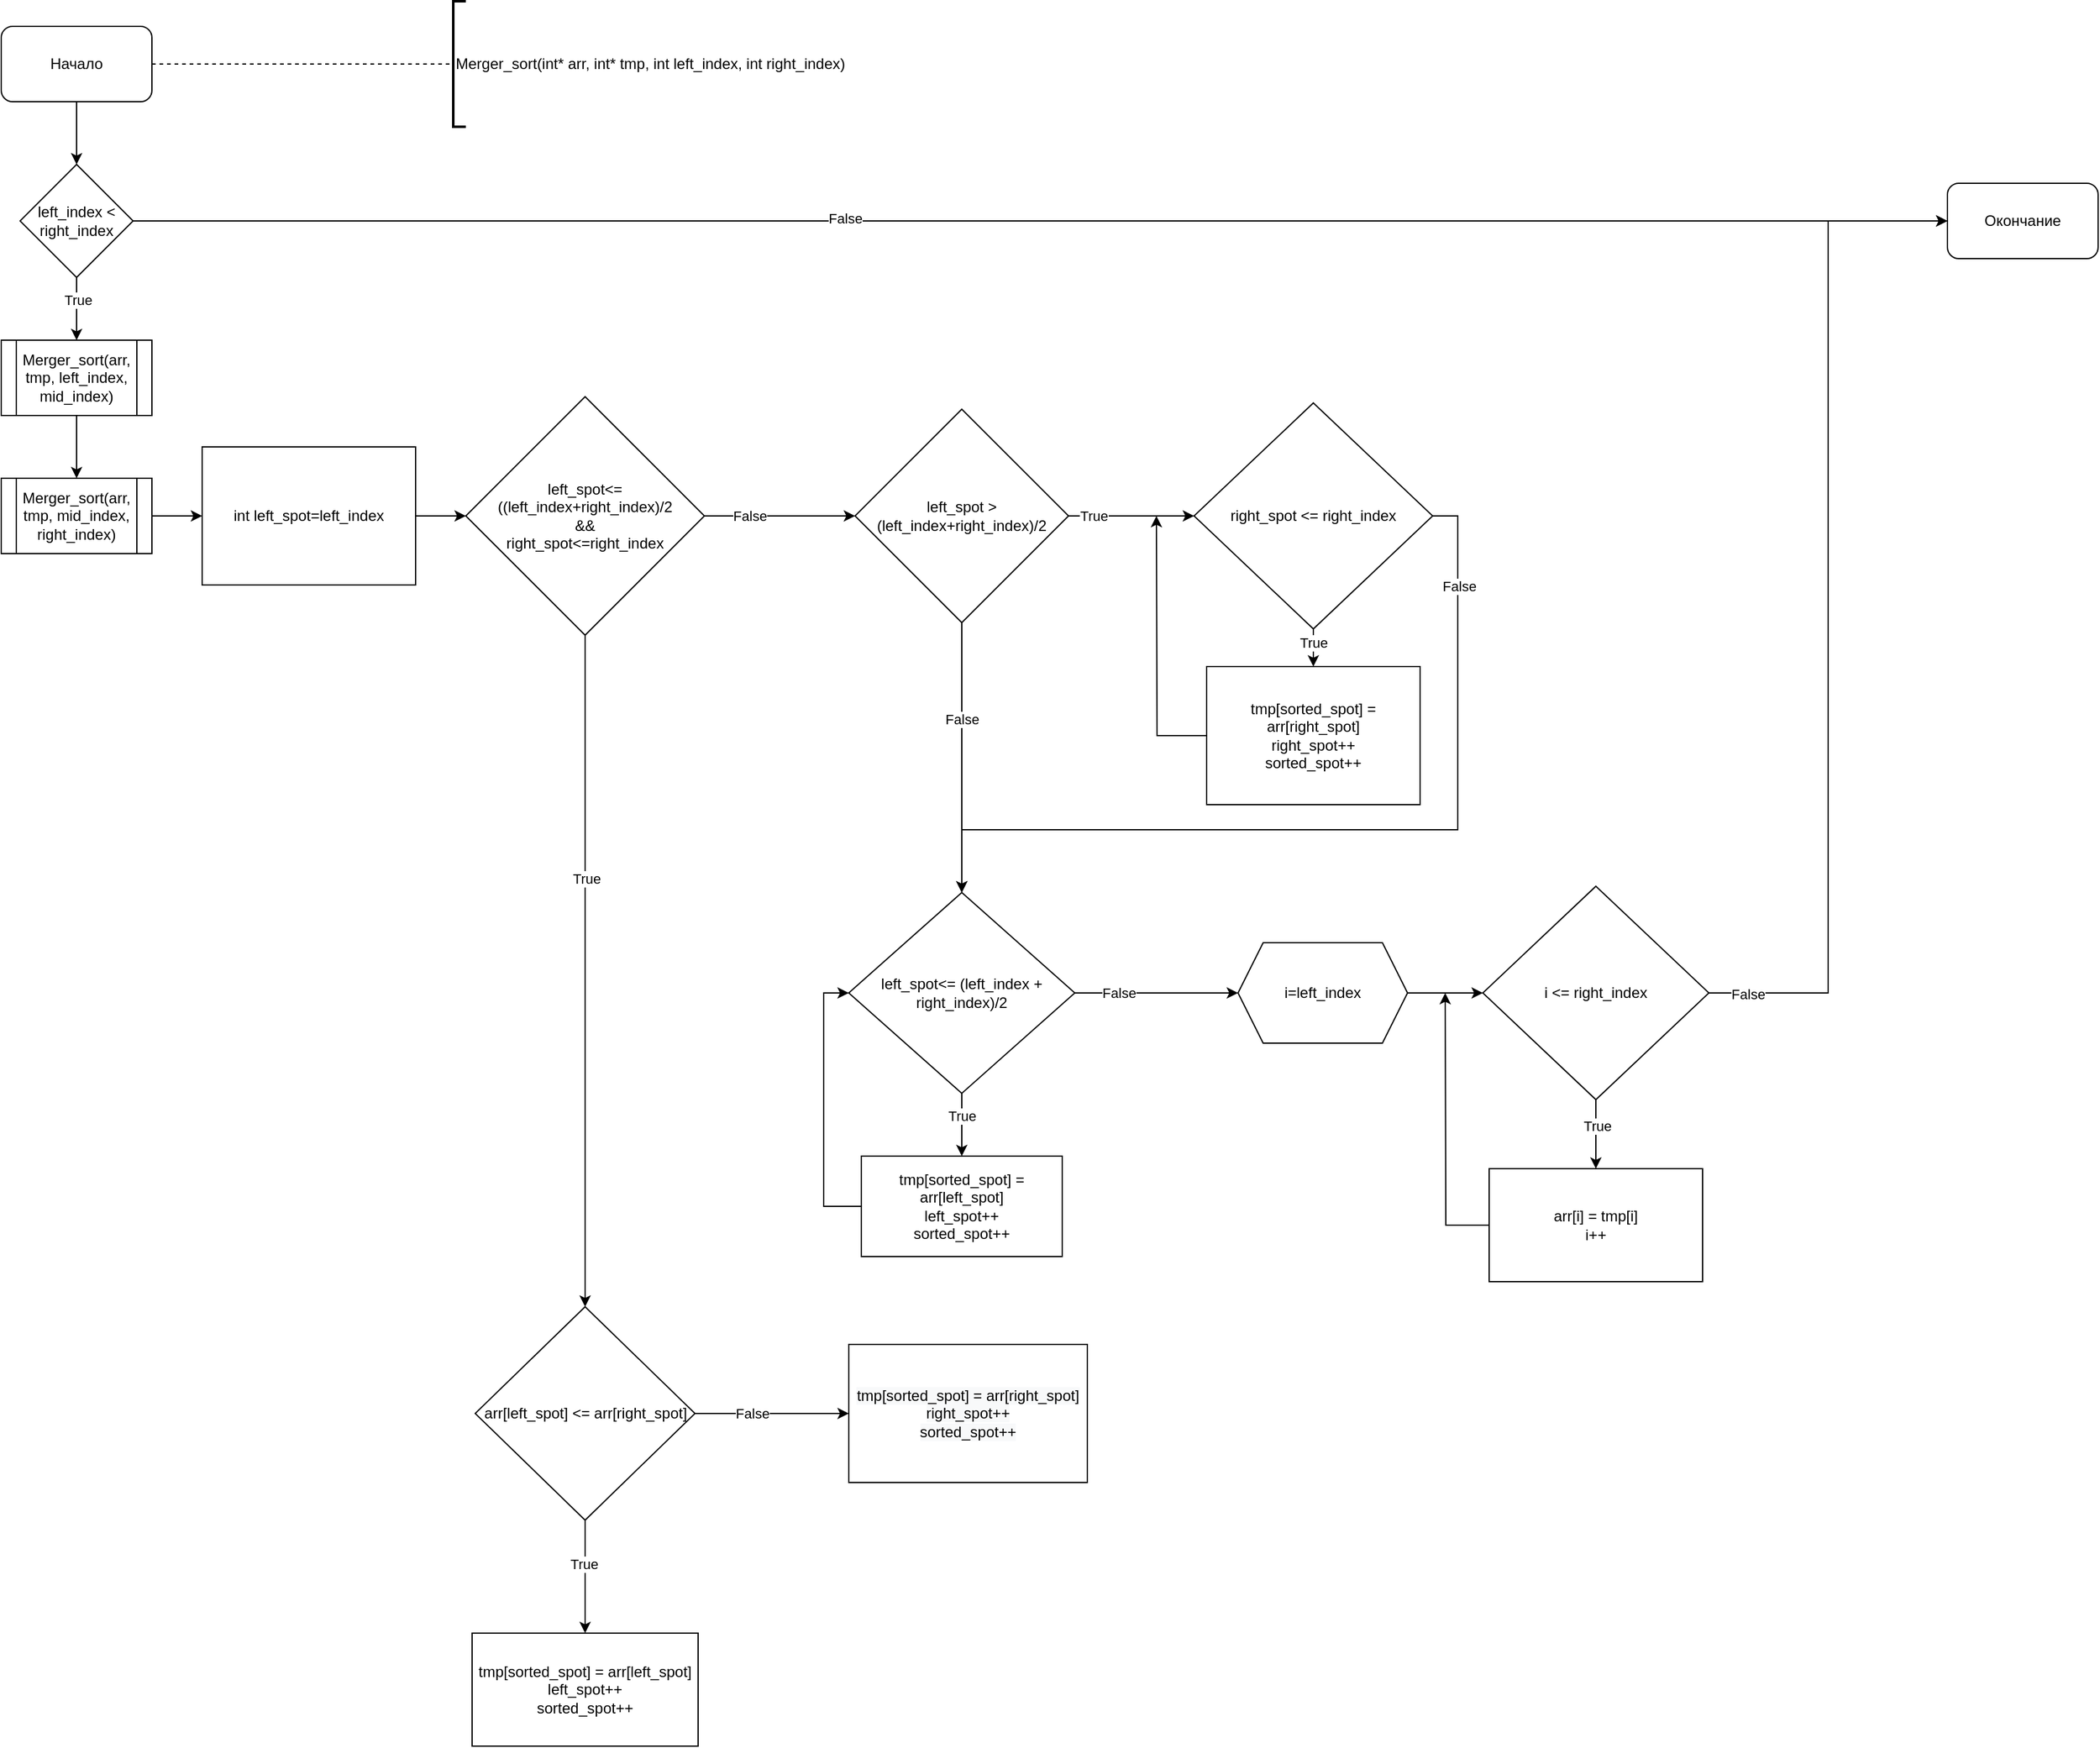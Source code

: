 <mxfile version="15.6.8" type="github">
  <diagram id="jkDw5KnAWA2Iy1HF7PQo" name="Page-1">
    <mxGraphModel dx="981" dy="1626" grid="1" gridSize="10" guides="1" tooltips="1" connect="1" arrows="1" fold="1" page="1" pageScale="1" pageWidth="850" pageHeight="1100" math="0" shadow="0">
      <root>
        <mxCell id="0" />
        <mxCell id="1" parent="0" />
        <mxCell id="MXh0XPTJ4W-5BztZ-EwL-6" value="" style="edgeStyle=orthogonalEdgeStyle;rounded=0;orthogonalLoop=1;jettySize=auto;html=1;" edge="1" parent="1" source="MXh0XPTJ4W-5BztZ-EwL-1" target="MXh0XPTJ4W-5BztZ-EwL-5">
          <mxGeometry relative="1" as="geometry" />
        </mxCell>
        <mxCell id="MXh0XPTJ4W-5BztZ-EwL-1" value="Начало" style="rounded=1;whiteSpace=wrap;html=1;" vertex="1" parent="1">
          <mxGeometry x="40" y="20" width="120" height="60" as="geometry" />
        </mxCell>
        <mxCell id="MXh0XPTJ4W-5BztZ-EwL-2" value="Merger_sort(int* arr, int* tmp, int left_index, int right_index)" style="strokeWidth=2;html=1;shape=mxgraph.flowchart.annotation_1;align=left;pointerEvents=1;" vertex="1" parent="1">
          <mxGeometry x="400" width="10" height="100" as="geometry" />
        </mxCell>
        <mxCell id="MXh0XPTJ4W-5BztZ-EwL-4" value="" style="endArrow=none;dashed=1;html=1;rounded=0;exitX=1;exitY=0.5;exitDx=0;exitDy=0;entryX=0;entryY=0.5;entryDx=0;entryDy=0;entryPerimeter=0;" edge="1" parent="1" source="MXh0XPTJ4W-5BztZ-EwL-1" target="MXh0XPTJ4W-5BztZ-EwL-2">
          <mxGeometry width="50" height="50" relative="1" as="geometry">
            <mxPoint x="400" y="320" as="sourcePoint" />
            <mxPoint x="450" y="270" as="targetPoint" />
          </mxGeometry>
        </mxCell>
        <mxCell id="MXh0XPTJ4W-5BztZ-EwL-10" value="" style="edgeStyle=orthogonalEdgeStyle;rounded=0;orthogonalLoop=1;jettySize=auto;html=1;" edge="1" parent="1" source="MXh0XPTJ4W-5BztZ-EwL-5" target="MXh0XPTJ4W-5BztZ-EwL-7">
          <mxGeometry relative="1" as="geometry" />
        </mxCell>
        <mxCell id="MXh0XPTJ4W-5BztZ-EwL-11" value="True" style="edgeLabel;html=1;align=center;verticalAlign=middle;resizable=0;points=[];" vertex="1" connectable="0" parent="MXh0XPTJ4W-5BztZ-EwL-10">
          <mxGeometry x="-0.301" y="1" relative="1" as="geometry">
            <mxPoint as="offset" />
          </mxGeometry>
        </mxCell>
        <mxCell id="MXh0XPTJ4W-5BztZ-EwL-13" value="" style="edgeStyle=orthogonalEdgeStyle;rounded=0;orthogonalLoop=1;jettySize=auto;html=1;" edge="1" parent="1" source="MXh0XPTJ4W-5BztZ-EwL-5" target="MXh0XPTJ4W-5BztZ-EwL-12">
          <mxGeometry relative="1" as="geometry" />
        </mxCell>
        <mxCell id="MXh0XPTJ4W-5BztZ-EwL-14" value="False" style="edgeLabel;html=1;align=center;verticalAlign=middle;resizable=0;points=[];" vertex="1" connectable="0" parent="MXh0XPTJ4W-5BztZ-EwL-13">
          <mxGeometry x="-0.216" y="2" relative="1" as="geometry">
            <mxPoint as="offset" />
          </mxGeometry>
        </mxCell>
        <mxCell id="MXh0XPTJ4W-5BztZ-EwL-5" value="left_index &amp;lt; right_index" style="rhombus;whiteSpace=wrap;html=1;" vertex="1" parent="1">
          <mxGeometry x="55" y="130" width="90" height="90" as="geometry" />
        </mxCell>
        <mxCell id="MXh0XPTJ4W-5BztZ-EwL-9" value="" style="edgeStyle=orthogonalEdgeStyle;rounded=0;orthogonalLoop=1;jettySize=auto;html=1;" edge="1" parent="1" source="MXh0XPTJ4W-5BztZ-EwL-7" target="MXh0XPTJ4W-5BztZ-EwL-8">
          <mxGeometry relative="1" as="geometry" />
        </mxCell>
        <mxCell id="MXh0XPTJ4W-5BztZ-EwL-7" value="Merger_sort(arr, tmp, left_index, mid_index)" style="shape=process;whiteSpace=wrap;html=1;backgroundOutline=1;" vertex="1" parent="1">
          <mxGeometry x="40" y="270" width="120" height="60" as="geometry" />
        </mxCell>
        <mxCell id="MXh0XPTJ4W-5BztZ-EwL-18" value="" style="edgeStyle=orthogonalEdgeStyle;rounded=0;orthogonalLoop=1;jettySize=auto;html=1;entryX=0;entryY=0.5;entryDx=0;entryDy=0;" edge="1" parent="1" source="MXh0XPTJ4W-5BztZ-EwL-8" target="MXh0XPTJ4W-5BztZ-EwL-41">
          <mxGeometry relative="1" as="geometry">
            <mxPoint x="220" y="410" as="targetPoint" />
          </mxGeometry>
        </mxCell>
        <mxCell id="MXh0XPTJ4W-5BztZ-EwL-8" value="Merger_sort(arr, tmp, mid_index, right_index)" style="shape=process;whiteSpace=wrap;html=1;backgroundOutline=1;" vertex="1" parent="1">
          <mxGeometry x="40" y="380" width="120" height="60" as="geometry" />
        </mxCell>
        <mxCell id="MXh0XPTJ4W-5BztZ-EwL-12" value="Окончание" style="rounded=1;whiteSpace=wrap;html=1;" vertex="1" parent="1">
          <mxGeometry x="1590" y="145" width="120" height="60" as="geometry" />
        </mxCell>
        <mxCell id="MXh0XPTJ4W-5BztZ-EwL-20" value="" style="edgeStyle=orthogonalEdgeStyle;rounded=0;orthogonalLoop=1;jettySize=auto;html=1;exitX=1;exitY=0.5;exitDx=0;exitDy=0;" edge="1" parent="1" source="MXh0XPTJ4W-5BztZ-EwL-41" target="MXh0XPTJ4W-5BztZ-EwL-19">
          <mxGeometry relative="1" as="geometry">
            <mxPoint x="360" y="410" as="sourcePoint" />
          </mxGeometry>
        </mxCell>
        <mxCell id="MXh0XPTJ4W-5BztZ-EwL-26" value="" style="edgeStyle=orthogonalEdgeStyle;rounded=0;orthogonalLoop=1;jettySize=auto;html=1;" edge="1" parent="1" source="MXh0XPTJ4W-5BztZ-EwL-19" target="MXh0XPTJ4W-5BztZ-EwL-21">
          <mxGeometry relative="1" as="geometry" />
        </mxCell>
        <mxCell id="MXh0XPTJ4W-5BztZ-EwL-28" value="True" style="edgeLabel;html=1;align=center;verticalAlign=middle;resizable=0;points=[];" vertex="1" connectable="0" parent="MXh0XPTJ4W-5BztZ-EwL-26">
          <mxGeometry x="-0.276" y="1" relative="1" as="geometry">
            <mxPoint as="offset" />
          </mxGeometry>
        </mxCell>
        <mxCell id="MXh0XPTJ4W-5BztZ-EwL-30" style="edgeStyle=orthogonalEdgeStyle;rounded=0;orthogonalLoop=1;jettySize=auto;html=1;exitX=1;exitY=0.5;exitDx=0;exitDy=0;entryX=0;entryY=0.5;entryDx=0;entryDy=0;" edge="1" parent="1" source="MXh0XPTJ4W-5BztZ-EwL-21" target="MXh0XPTJ4W-5BztZ-EwL-42">
          <mxGeometry relative="1" as="geometry">
            <mxPoint x="730" y="805.0" as="targetPoint" />
            <Array as="points" />
          </mxGeometry>
        </mxCell>
        <mxCell id="MXh0XPTJ4W-5BztZ-EwL-31" value="False" style="edgeLabel;html=1;align=center;verticalAlign=middle;resizable=0;points=[];" vertex="1" connectable="0" parent="MXh0XPTJ4W-5BztZ-EwL-30">
          <mxGeometry x="-0.264" relative="1" as="geometry">
            <mxPoint as="offset" />
          </mxGeometry>
        </mxCell>
        <mxCell id="MXh0XPTJ4W-5BztZ-EwL-34" style="edgeStyle=orthogonalEdgeStyle;rounded=0;orthogonalLoop=1;jettySize=auto;html=1;exitX=1;exitY=0.5;exitDx=0;exitDy=0;" edge="1" parent="1" source="MXh0XPTJ4W-5BztZ-EwL-19" target="MXh0XPTJ4W-5BztZ-EwL-33">
          <mxGeometry relative="1" as="geometry" />
        </mxCell>
        <mxCell id="MXh0XPTJ4W-5BztZ-EwL-35" value="False" style="edgeLabel;html=1;align=center;verticalAlign=middle;resizable=0;points=[];" vertex="1" connectable="0" parent="MXh0XPTJ4W-5BztZ-EwL-34">
          <mxGeometry x="-0.397" relative="1" as="geometry">
            <mxPoint as="offset" />
          </mxGeometry>
        </mxCell>
        <mxCell id="MXh0XPTJ4W-5BztZ-EwL-19" value="left_spot&amp;lt;=((left_index+right_index)/2&lt;br&gt;&amp;amp;&amp;amp;&lt;br&gt;right_spot&amp;lt;=right_index" style="rhombus;whiteSpace=wrap;html=1;" vertex="1" parent="1">
          <mxGeometry x="410" y="315" width="190" height="190" as="geometry" />
        </mxCell>
        <mxCell id="MXh0XPTJ4W-5BztZ-EwL-25" value="" style="edgeStyle=orthogonalEdgeStyle;rounded=0;orthogonalLoop=1;jettySize=auto;html=1;entryX=0.5;entryY=0;entryDx=0;entryDy=0;" edge="1" parent="1" source="MXh0XPTJ4W-5BztZ-EwL-21" target="MXh0XPTJ4W-5BztZ-EwL-44">
          <mxGeometry relative="1" as="geometry">
            <mxPoint x="505" y="1070" as="targetPoint" />
            <Array as="points" />
          </mxGeometry>
        </mxCell>
        <mxCell id="MXh0XPTJ4W-5BztZ-EwL-32" value="True" style="edgeLabel;html=1;align=center;verticalAlign=middle;resizable=0;points=[];" vertex="1" connectable="0" parent="MXh0XPTJ4W-5BztZ-EwL-25">
          <mxGeometry x="-0.229" y="-1" relative="1" as="geometry">
            <mxPoint as="offset" />
          </mxGeometry>
        </mxCell>
        <mxCell id="MXh0XPTJ4W-5BztZ-EwL-21" value="arr[left_spot] &amp;lt;= arr[right_spot]" style="rhombus;whiteSpace=wrap;html=1;" vertex="1" parent="1">
          <mxGeometry x="417.5" y="1040" width="175" height="170" as="geometry" />
        </mxCell>
        <mxCell id="MXh0XPTJ4W-5BztZ-EwL-37" value="" style="edgeStyle=orthogonalEdgeStyle;rounded=0;orthogonalLoop=1;jettySize=auto;html=1;" edge="1" parent="1" source="MXh0XPTJ4W-5BztZ-EwL-33" target="MXh0XPTJ4W-5BztZ-EwL-36">
          <mxGeometry relative="1" as="geometry" />
        </mxCell>
        <mxCell id="MXh0XPTJ4W-5BztZ-EwL-38" value="True" style="edgeLabel;html=1;align=center;verticalAlign=middle;resizable=0;points=[];" vertex="1" connectable="0" parent="MXh0XPTJ4W-5BztZ-EwL-37">
          <mxGeometry x="-0.236" y="-1" relative="1" as="geometry">
            <mxPoint x="-18" y="-1" as="offset" />
          </mxGeometry>
        </mxCell>
        <mxCell id="MXh0XPTJ4W-5BztZ-EwL-52" value="" style="edgeStyle=orthogonalEdgeStyle;rounded=0;orthogonalLoop=1;jettySize=auto;html=1;" edge="1" parent="1" source="MXh0XPTJ4W-5BztZ-EwL-33" target="MXh0XPTJ4W-5BztZ-EwL-51">
          <mxGeometry relative="1" as="geometry" />
        </mxCell>
        <mxCell id="MXh0XPTJ4W-5BztZ-EwL-53" value="False" style="edgeLabel;html=1;align=center;verticalAlign=middle;resizable=0;points=[];" vertex="1" connectable="0" parent="MXh0XPTJ4W-5BztZ-EwL-52">
          <mxGeometry x="-0.289" relative="1" as="geometry">
            <mxPoint as="offset" />
          </mxGeometry>
        </mxCell>
        <mxCell id="MXh0XPTJ4W-5BztZ-EwL-33" value="left_spot &amp;gt; (left_index+right_index)/2" style="rhombus;whiteSpace=wrap;html=1;" vertex="1" parent="1">
          <mxGeometry x="720" y="325" width="170" height="170" as="geometry" />
        </mxCell>
        <mxCell id="MXh0XPTJ4W-5BztZ-EwL-48" style="edgeStyle=orthogonalEdgeStyle;rounded=0;orthogonalLoop=1;jettySize=auto;html=1;entryX=0.5;entryY=0;entryDx=0;entryDy=0;" edge="1" parent="1" source="MXh0XPTJ4W-5BztZ-EwL-36" target="MXh0XPTJ4W-5BztZ-EwL-40">
          <mxGeometry relative="1" as="geometry" />
        </mxCell>
        <mxCell id="MXh0XPTJ4W-5BztZ-EwL-50" value="True" style="edgeLabel;html=1;align=center;verticalAlign=middle;resizable=0;points=[];" vertex="1" connectable="0" parent="MXh0XPTJ4W-5BztZ-EwL-48">
          <mxGeometry x="-0.255" y="-1" relative="1" as="geometry">
            <mxPoint x="1" y="-8" as="offset" />
          </mxGeometry>
        </mxCell>
        <mxCell id="MXh0XPTJ4W-5BztZ-EwL-54" style="edgeStyle=orthogonalEdgeStyle;rounded=0;orthogonalLoop=1;jettySize=auto;html=1;exitX=1;exitY=0.5;exitDx=0;exitDy=0;" edge="1" parent="1" source="MXh0XPTJ4W-5BztZ-EwL-36" target="MXh0XPTJ4W-5BztZ-EwL-51">
          <mxGeometry relative="1" as="geometry">
            <Array as="points">
              <mxPoint x="1200" y="410" />
              <mxPoint x="1200" y="660" />
              <mxPoint x="805" y="660" />
            </Array>
          </mxGeometry>
        </mxCell>
        <mxCell id="MXh0XPTJ4W-5BztZ-EwL-55" value="False" style="edgeLabel;html=1;align=center;verticalAlign=middle;resizable=0;points=[];" vertex="1" connectable="0" parent="MXh0XPTJ4W-5BztZ-EwL-54">
          <mxGeometry x="-0.787" y="1" relative="1" as="geometry">
            <mxPoint as="offset" />
          </mxGeometry>
        </mxCell>
        <mxCell id="MXh0XPTJ4W-5BztZ-EwL-36" value="right_spot &amp;lt;= right_index" style="rhombus;whiteSpace=wrap;html=1;" vertex="1" parent="1">
          <mxGeometry x="990" y="320" width="190" height="180" as="geometry" />
        </mxCell>
        <mxCell id="MXh0XPTJ4W-5BztZ-EwL-49" style="edgeStyle=orthogonalEdgeStyle;rounded=0;orthogonalLoop=1;jettySize=auto;html=1;exitX=0;exitY=0.5;exitDx=0;exitDy=0;" edge="1" parent="1" source="MXh0XPTJ4W-5BztZ-EwL-40">
          <mxGeometry relative="1" as="geometry">
            <mxPoint x="960" y="410" as="targetPoint" />
          </mxGeometry>
        </mxCell>
        <mxCell id="MXh0XPTJ4W-5BztZ-EwL-40" value="tmp[sorted_spot] = arr[right_spot]&lt;br&gt;right_spot++&lt;br&gt;sorted_spot++" style="rounded=0;whiteSpace=wrap;html=1;" vertex="1" parent="1">
          <mxGeometry x="1000" y="530" width="170" height="110" as="geometry" />
        </mxCell>
        <mxCell id="MXh0XPTJ4W-5BztZ-EwL-41" value="&lt;span&gt;int left_spot=left_index&lt;/span&gt;" style="rounded=0;whiteSpace=wrap;html=1;" vertex="1" parent="1">
          <mxGeometry x="200" y="355" width="170" height="110" as="geometry" />
        </mxCell>
        <mxCell id="MXh0XPTJ4W-5BztZ-EwL-42" value="&#xa;&#xa;&lt;span style=&quot;color: rgb(0, 0, 0); font-family: helvetica; font-size: 12px; font-style: normal; font-weight: 400; letter-spacing: normal; text-align: center; text-indent: 0px; text-transform: none; word-spacing: 0px; background-color: rgb(248, 249, 250); display: inline; float: none;&quot;&gt;tmp[sorted_spot] = arr[right_spot]&lt;/span&gt;&lt;br style=&quot;color: rgb(0, 0, 0); font-family: helvetica; font-size: 12px; font-style: normal; font-weight: 400; letter-spacing: normal; text-align: center; text-indent: 0px; text-transform: none; word-spacing: 0px; background-color: rgb(248, 249, 250);&quot;&gt;&lt;span style=&quot;color: rgb(0, 0, 0); font-family: helvetica; font-size: 12px; font-style: normal; font-weight: 400; letter-spacing: normal; text-align: center; text-indent: 0px; text-transform: none; word-spacing: 0px; background-color: rgb(248, 249, 250); display: inline; float: none;&quot;&gt;right_spot++&lt;/span&gt;&lt;br style=&quot;color: rgb(0, 0, 0); font-family: helvetica; font-size: 12px; font-style: normal; font-weight: 400; letter-spacing: normal; text-align: center; text-indent: 0px; text-transform: none; word-spacing: 0px; background-color: rgb(248, 249, 250);&quot;&gt;&lt;span style=&quot;color: rgb(0, 0, 0); font-family: helvetica; font-size: 12px; font-style: normal; font-weight: 400; letter-spacing: normal; text-align: center; text-indent: 0px; text-transform: none; word-spacing: 0px; background-color: rgb(248, 249, 250); display: inline; float: none;&quot;&gt;sorted_spot++&lt;/span&gt;&#xa;&#xa;" style="rounded=0;whiteSpace=wrap;html=1;" vertex="1" parent="1">
          <mxGeometry x="715" y="1070" width="190" height="110" as="geometry" />
        </mxCell>
        <mxCell id="MXh0XPTJ4W-5BztZ-EwL-44" value="&lt;span&gt;tmp[sorted_spot] = arr[left_spot]&lt;/span&gt;&lt;br&gt;&lt;span&gt;left_spot++&lt;/span&gt;&lt;br&gt;&lt;span&gt;sorted_spot++&lt;/span&gt;" style="rounded=0;whiteSpace=wrap;html=1;" vertex="1" parent="1">
          <mxGeometry x="415" y="1300" width="180" height="90" as="geometry" />
        </mxCell>
        <mxCell id="MXh0XPTJ4W-5BztZ-EwL-57" value="" style="edgeStyle=orthogonalEdgeStyle;rounded=0;orthogonalLoop=1;jettySize=auto;html=1;" edge="1" parent="1" source="MXh0XPTJ4W-5BztZ-EwL-51" target="MXh0XPTJ4W-5BztZ-EwL-56">
          <mxGeometry relative="1" as="geometry" />
        </mxCell>
        <mxCell id="MXh0XPTJ4W-5BztZ-EwL-58" value="True" style="edgeLabel;html=1;align=center;verticalAlign=middle;resizable=0;points=[];" vertex="1" connectable="0" parent="MXh0XPTJ4W-5BztZ-EwL-57">
          <mxGeometry x="-0.288" relative="1" as="geometry">
            <mxPoint as="offset" />
          </mxGeometry>
        </mxCell>
        <mxCell id="MXh0XPTJ4W-5BztZ-EwL-62" value="" style="edgeStyle=orthogonalEdgeStyle;rounded=0;orthogonalLoop=1;jettySize=auto;html=1;" edge="1" parent="1" source="MXh0XPTJ4W-5BztZ-EwL-51" target="MXh0XPTJ4W-5BztZ-EwL-64">
          <mxGeometry relative="1" as="geometry">
            <mxPoint x="1050" y="800" as="targetPoint" />
            <Array as="points" />
          </mxGeometry>
        </mxCell>
        <mxCell id="MXh0XPTJ4W-5BztZ-EwL-63" value="False" style="edgeLabel;html=1;align=center;verticalAlign=middle;resizable=0;points=[];" vertex="1" connectable="0" parent="MXh0XPTJ4W-5BztZ-EwL-62">
          <mxGeometry x="-0.722" relative="1" as="geometry">
            <mxPoint x="17" as="offset" />
          </mxGeometry>
        </mxCell>
        <mxCell id="MXh0XPTJ4W-5BztZ-EwL-51" value="left_spot&amp;lt;= (left_index + right_index)/2" style="rhombus;whiteSpace=wrap;html=1;" vertex="1" parent="1">
          <mxGeometry x="715" y="710" width="180" height="160" as="geometry" />
        </mxCell>
        <mxCell id="MXh0XPTJ4W-5BztZ-EwL-60" style="edgeStyle=orthogonalEdgeStyle;rounded=0;orthogonalLoop=1;jettySize=auto;html=1;entryX=0;entryY=0.5;entryDx=0;entryDy=0;" edge="1" parent="1" source="MXh0XPTJ4W-5BztZ-EwL-56" target="MXh0XPTJ4W-5BztZ-EwL-51">
          <mxGeometry relative="1" as="geometry">
            <mxPoint x="670" y="800" as="targetPoint" />
            <Array as="points">
              <mxPoint x="695" y="960" />
              <mxPoint x="695" y="790" />
            </Array>
          </mxGeometry>
        </mxCell>
        <mxCell id="MXh0XPTJ4W-5BztZ-EwL-56" value="tmp[sorted_spot] = arr[left_spot]&lt;br&gt;left_spot++&lt;br&gt;sorted_spot++" style="rounded=0;whiteSpace=wrap;html=1;" vertex="1" parent="1">
          <mxGeometry x="725" y="920" width="160" height="80" as="geometry" />
        </mxCell>
        <mxCell id="MXh0XPTJ4W-5BztZ-EwL-66" style="edgeStyle=orthogonalEdgeStyle;rounded=0;orthogonalLoop=1;jettySize=auto;html=1;" edge="1" parent="1" source="MXh0XPTJ4W-5BztZ-EwL-64" target="MXh0XPTJ4W-5BztZ-EwL-65">
          <mxGeometry relative="1" as="geometry" />
        </mxCell>
        <mxCell id="MXh0XPTJ4W-5BztZ-EwL-64" value="i=left_index" style="shape=hexagon;perimeter=hexagonPerimeter2;whiteSpace=wrap;html=1;fixedSize=1;" vertex="1" parent="1">
          <mxGeometry x="1025" y="750" width="135" height="80" as="geometry" />
        </mxCell>
        <mxCell id="MXh0XPTJ4W-5BztZ-EwL-68" style="edgeStyle=orthogonalEdgeStyle;rounded=0;orthogonalLoop=1;jettySize=auto;html=1;entryX=0.5;entryY=0;entryDx=0;entryDy=0;" edge="1" parent="1" source="MXh0XPTJ4W-5BztZ-EwL-65" target="MXh0XPTJ4W-5BztZ-EwL-67">
          <mxGeometry relative="1" as="geometry" />
        </mxCell>
        <mxCell id="MXh0XPTJ4W-5BztZ-EwL-69" value="True" style="edgeLabel;html=1;align=center;verticalAlign=middle;resizable=0;points=[];" vertex="1" connectable="0" parent="MXh0XPTJ4W-5BztZ-EwL-68">
          <mxGeometry x="-0.259" y="1" relative="1" as="geometry">
            <mxPoint as="offset" />
          </mxGeometry>
        </mxCell>
        <mxCell id="MXh0XPTJ4W-5BztZ-EwL-72" style="edgeStyle=orthogonalEdgeStyle;rounded=0;orthogonalLoop=1;jettySize=auto;html=1;entryX=0;entryY=0.5;entryDx=0;entryDy=0;" edge="1" parent="1" source="MXh0XPTJ4W-5BztZ-EwL-65" target="MXh0XPTJ4W-5BztZ-EwL-12">
          <mxGeometry relative="1" as="geometry">
            <mxPoint x="1510" y="170" as="targetPoint" />
          </mxGeometry>
        </mxCell>
        <mxCell id="MXh0XPTJ4W-5BztZ-EwL-73" value="False" style="edgeLabel;html=1;align=center;verticalAlign=middle;resizable=0;points=[];" vertex="1" connectable="0" parent="MXh0XPTJ4W-5BztZ-EwL-72">
          <mxGeometry x="-0.924" y="-1" relative="1" as="geometry">
            <mxPoint as="offset" />
          </mxGeometry>
        </mxCell>
        <mxCell id="MXh0XPTJ4W-5BztZ-EwL-65" value="i &amp;lt;= right_index" style="rhombus;whiteSpace=wrap;html=1;" vertex="1" parent="1">
          <mxGeometry x="1220" y="705" width="180" height="170" as="geometry" />
        </mxCell>
        <mxCell id="MXh0XPTJ4W-5BztZ-EwL-70" style="edgeStyle=orthogonalEdgeStyle;rounded=0;orthogonalLoop=1;jettySize=auto;html=1;" edge="1" parent="1" source="MXh0XPTJ4W-5BztZ-EwL-67">
          <mxGeometry relative="1" as="geometry">
            <mxPoint x="1190" y="790" as="targetPoint" />
          </mxGeometry>
        </mxCell>
        <mxCell id="MXh0XPTJ4W-5BztZ-EwL-67" value="arr[i] = tmp[i]&lt;br&gt;i++" style="rounded=0;whiteSpace=wrap;html=1;" vertex="1" parent="1">
          <mxGeometry x="1225" y="930" width="170" height="90" as="geometry" />
        </mxCell>
      </root>
    </mxGraphModel>
  </diagram>
</mxfile>
